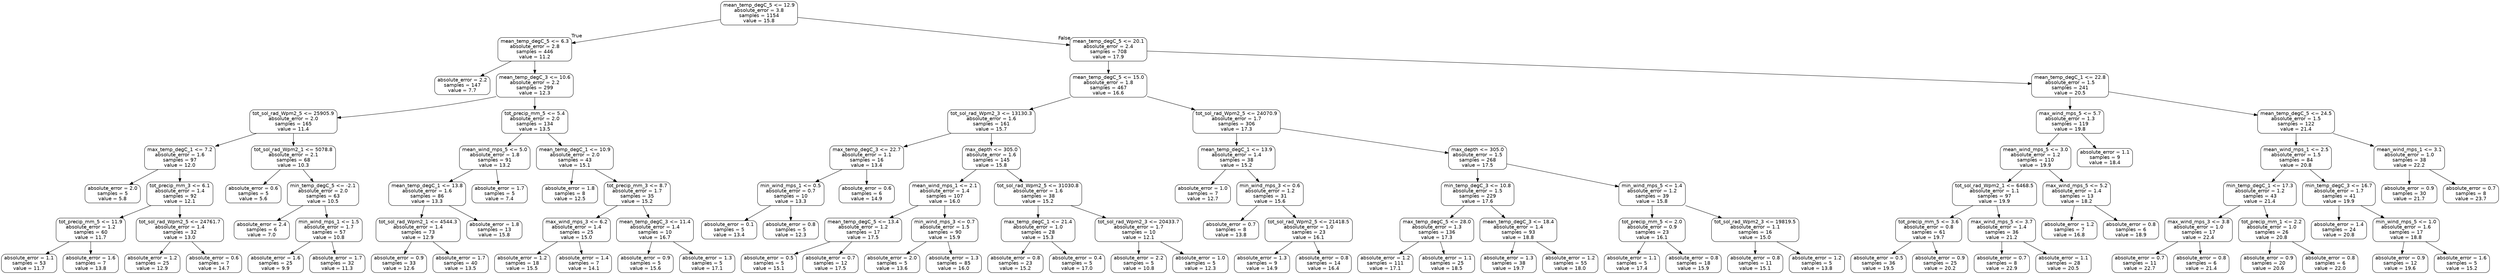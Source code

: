 digraph Tree {
node [shape=box, style="rounded", color="black", fontname="helvetica"] ;
edge [fontname="helvetica"] ;
0 [label="mean_temp_degC_5 <= 12.9\nabsolute_error = 3.8\nsamples = 1154\nvalue = 15.8"] ;
1 [label="mean_temp_degC_5 <= 6.3\nabsolute_error = 2.8\nsamples = 446\nvalue = 11.2"] ;
0 -> 1 [labeldistance=2.5, labelangle=45, headlabel="True"] ;
2 [label="absolute_error = 2.2\nsamples = 147\nvalue = 7.7"] ;
1 -> 2 ;
3 [label="mean_temp_degC_3 <= 10.6\nabsolute_error = 2.2\nsamples = 299\nvalue = 12.3"] ;
1 -> 3 ;
4 [label="tot_sol_rad_Wpm2_5 <= 25905.9\nabsolute_error = 2.0\nsamples = 165\nvalue = 11.4"] ;
3 -> 4 ;
5 [label="max_temp_degC_1 <= 7.2\nabsolute_error = 1.6\nsamples = 97\nvalue = 12.0"] ;
4 -> 5 ;
6 [label="absolute_error = 2.0\nsamples = 5\nvalue = 5.8"] ;
5 -> 6 ;
7 [label="tot_precip_mm_3 <= 6.1\nabsolute_error = 1.4\nsamples = 92\nvalue = 12.1"] ;
5 -> 7 ;
8 [label="tot_precip_mm_5 <= 11.9\nabsolute_error = 1.2\nsamples = 60\nvalue = 11.7"] ;
7 -> 8 ;
9 [label="absolute_error = 1.1\nsamples = 53\nvalue = 11.7"] ;
8 -> 9 ;
10 [label="absolute_error = 1.6\nsamples = 7\nvalue = 13.8"] ;
8 -> 10 ;
11 [label="tot_sol_rad_Wpm2_5 <= 24761.7\nabsolute_error = 1.4\nsamples = 32\nvalue = 13.0"] ;
7 -> 11 ;
12 [label="absolute_error = 1.2\nsamples = 25\nvalue = 12.9"] ;
11 -> 12 ;
13 [label="absolute_error = 0.6\nsamples = 7\nvalue = 14.7"] ;
11 -> 13 ;
14 [label="tot_sol_rad_Wpm2_1 <= 5078.8\nabsolute_error = 2.1\nsamples = 68\nvalue = 10.3"] ;
4 -> 14 ;
15 [label="absolute_error = 0.6\nsamples = 5\nvalue = 5.6"] ;
14 -> 15 ;
16 [label="min_temp_degC_5 <= -2.1\nabsolute_error = 2.0\nsamples = 63\nvalue = 10.5"] ;
14 -> 16 ;
17 [label="absolute_error = 2.4\nsamples = 6\nvalue = 7.0"] ;
16 -> 17 ;
18 [label="min_wind_mps_1 <= 1.5\nabsolute_error = 1.7\nsamples = 57\nvalue = 10.8"] ;
16 -> 18 ;
19 [label="absolute_error = 1.6\nsamples = 25\nvalue = 9.9"] ;
18 -> 19 ;
20 [label="absolute_error = 1.7\nsamples = 32\nvalue = 11.3"] ;
18 -> 20 ;
21 [label="tot_precip_mm_5 <= 5.4\nabsolute_error = 2.0\nsamples = 134\nvalue = 13.5"] ;
3 -> 21 ;
22 [label="mean_wind_mps_5 <= 5.0\nabsolute_error = 1.8\nsamples = 91\nvalue = 13.2"] ;
21 -> 22 ;
23 [label="mean_temp_degC_1 <= 13.8\nabsolute_error = 1.6\nsamples = 86\nvalue = 13.3"] ;
22 -> 23 ;
24 [label="tot_sol_rad_Wpm2_1 <= 4544.3\nabsolute_error = 1.4\nsamples = 73\nvalue = 12.9"] ;
23 -> 24 ;
25 [label="absolute_error = 0.9\nsamples = 33\nvalue = 12.6"] ;
24 -> 25 ;
26 [label="absolute_error = 1.7\nsamples = 40\nvalue = 13.5"] ;
24 -> 26 ;
27 [label="absolute_error = 1.8\nsamples = 13\nvalue = 15.8"] ;
23 -> 27 ;
28 [label="absolute_error = 1.7\nsamples = 5\nvalue = 7.4"] ;
22 -> 28 ;
29 [label="mean_temp_degC_1 <= 10.9\nabsolute_error = 2.0\nsamples = 43\nvalue = 15.1"] ;
21 -> 29 ;
30 [label="absolute_error = 1.8\nsamples = 8\nvalue = 12.5"] ;
29 -> 30 ;
31 [label="tot_precip_mm_3 <= 8.7\nabsolute_error = 1.7\nsamples = 35\nvalue = 15.2"] ;
29 -> 31 ;
32 [label="max_wind_mps_3 <= 6.2\nabsolute_error = 1.4\nsamples = 25\nvalue = 15.0"] ;
31 -> 32 ;
33 [label="absolute_error = 1.2\nsamples = 18\nvalue = 15.5"] ;
32 -> 33 ;
34 [label="absolute_error = 1.4\nsamples = 7\nvalue = 14.1"] ;
32 -> 34 ;
35 [label="mean_temp_degC_3 <= 11.4\nabsolute_error = 1.4\nsamples = 10\nvalue = 16.7"] ;
31 -> 35 ;
36 [label="absolute_error = 0.9\nsamples = 5\nvalue = 15.6"] ;
35 -> 36 ;
37 [label="absolute_error = 1.3\nsamples = 5\nvalue = 17.1"] ;
35 -> 37 ;
38 [label="mean_temp_degC_5 <= 20.1\nabsolute_error = 2.4\nsamples = 708\nvalue = 17.9"] ;
0 -> 38 [labeldistance=2.5, labelangle=-45, headlabel="False"] ;
39 [label="mean_temp_degC_5 <= 15.0\nabsolute_error = 1.8\nsamples = 467\nvalue = 16.6"] ;
38 -> 39 ;
40 [label="tot_sol_rad_Wpm2_3 <= 13130.3\nabsolute_error = 1.6\nsamples = 161\nvalue = 15.7"] ;
39 -> 40 ;
41 [label="max_temp_degC_3 <= 22.7\nabsolute_error = 1.1\nsamples = 16\nvalue = 13.4"] ;
40 -> 41 ;
42 [label="min_wind_mps_1 <= 0.5\nabsolute_error = 0.7\nsamples = 10\nvalue = 13.3"] ;
41 -> 42 ;
43 [label="absolute_error = 0.1\nsamples = 5\nvalue = 13.4"] ;
42 -> 43 ;
44 [label="absolute_error = 0.8\nsamples = 5\nvalue = 12.3"] ;
42 -> 44 ;
45 [label="absolute_error = 0.6\nsamples = 6\nvalue = 14.9"] ;
41 -> 45 ;
46 [label="max_depth <= 305.0\nabsolute_error = 1.6\nsamples = 145\nvalue = 15.8"] ;
40 -> 46 ;
47 [label="mean_wind_mps_1 <= 2.1\nabsolute_error = 1.4\nsamples = 107\nvalue = 16.0"] ;
46 -> 47 ;
48 [label="mean_temp_degC_5 <= 13.4\nabsolute_error = 1.2\nsamples = 17\nvalue = 17.5"] ;
47 -> 48 ;
49 [label="absolute_error = 0.5\nsamples = 5\nvalue = 15.1"] ;
48 -> 49 ;
50 [label="absolute_error = 0.7\nsamples = 12\nvalue = 17.5"] ;
48 -> 50 ;
51 [label="min_wind_mps_3 <= 0.7\nabsolute_error = 1.5\nsamples = 90\nvalue = 15.9"] ;
47 -> 51 ;
52 [label="absolute_error = 2.0\nsamples = 5\nvalue = 13.6"] ;
51 -> 52 ;
53 [label="absolute_error = 1.3\nsamples = 85\nvalue = 16.0"] ;
51 -> 53 ;
54 [label="tot_sol_rad_Wpm2_5 <= 31030.8\nabsolute_error = 1.6\nsamples = 38\nvalue = 15.2"] ;
46 -> 54 ;
55 [label="max_temp_degC_1 <= 21.4\nabsolute_error = 1.0\nsamples = 28\nvalue = 15.3"] ;
54 -> 55 ;
56 [label="absolute_error = 0.8\nsamples = 23\nvalue = 15.2"] ;
55 -> 56 ;
57 [label="absolute_error = 0.4\nsamples = 5\nvalue = 17.0"] ;
55 -> 57 ;
58 [label="tot_sol_rad_Wpm2_3 <= 20433.7\nabsolute_error = 1.7\nsamples = 10\nvalue = 12.1"] ;
54 -> 58 ;
59 [label="absolute_error = 2.2\nsamples = 5\nvalue = 10.8"] ;
58 -> 59 ;
60 [label="absolute_error = 1.0\nsamples = 5\nvalue = 12.3"] ;
58 -> 60 ;
61 [label="tot_sol_rad_Wpm2_5 <= 24070.9\nabsolute_error = 1.7\nsamples = 306\nvalue = 17.3"] ;
39 -> 61 ;
62 [label="mean_temp_degC_1 <= 13.9\nabsolute_error = 1.4\nsamples = 38\nvalue = 15.2"] ;
61 -> 62 ;
63 [label="absolute_error = 1.0\nsamples = 7\nvalue = 12.7"] ;
62 -> 63 ;
64 [label="min_wind_mps_3 <= 0.6\nabsolute_error = 1.2\nsamples = 31\nvalue = 15.6"] ;
62 -> 64 ;
65 [label="absolute_error = 0.7\nsamples = 8\nvalue = 13.8"] ;
64 -> 65 ;
66 [label="tot_sol_rad_Wpm2_5 <= 21418.5\nabsolute_error = 1.0\nsamples = 23\nvalue = 16.1"] ;
64 -> 66 ;
67 [label="absolute_error = 1.3\nsamples = 9\nvalue = 14.9"] ;
66 -> 67 ;
68 [label="absolute_error = 0.8\nsamples = 14\nvalue = 16.4"] ;
66 -> 68 ;
69 [label="max_depth <= 305.0\nabsolute_error = 1.5\nsamples = 268\nvalue = 17.5"] ;
61 -> 69 ;
70 [label="min_temp_degC_3 <= 10.8\nabsolute_error = 1.5\nsamples = 229\nvalue = 17.6"] ;
69 -> 70 ;
71 [label="max_temp_degC_5 <= 28.0\nabsolute_error = 1.3\nsamples = 136\nvalue = 17.3"] ;
70 -> 71 ;
72 [label="absolute_error = 1.2\nsamples = 111\nvalue = 17.1"] ;
71 -> 72 ;
73 [label="absolute_error = 1.1\nsamples = 25\nvalue = 18.5"] ;
71 -> 73 ;
74 [label="mean_temp_degC_3 <= 18.4\nabsolute_error = 1.4\nsamples = 93\nvalue = 18.8"] ;
70 -> 74 ;
75 [label="absolute_error = 1.3\nsamples = 38\nvalue = 19.7"] ;
74 -> 75 ;
76 [label="absolute_error = 1.2\nsamples = 55\nvalue = 18.0"] ;
74 -> 76 ;
77 [label="min_wind_mps_5 <= 1.4\nabsolute_error = 1.2\nsamples = 39\nvalue = 15.8"] ;
69 -> 77 ;
78 [label="tot_precip_mm_5 <= 2.0\nabsolute_error = 0.9\nsamples = 23\nvalue = 16.1"] ;
77 -> 78 ;
79 [label="absolute_error = 1.1\nsamples = 5\nvalue = 17.4"] ;
78 -> 79 ;
80 [label="absolute_error = 0.8\nsamples = 18\nvalue = 15.9"] ;
78 -> 80 ;
81 [label="tot_sol_rad_Wpm2_3 <= 19819.5\nabsolute_error = 1.1\nsamples = 16\nvalue = 15.0"] ;
77 -> 81 ;
82 [label="absolute_error = 0.8\nsamples = 11\nvalue = 15.1"] ;
81 -> 82 ;
83 [label="absolute_error = 1.2\nsamples = 5\nvalue = 13.8"] ;
81 -> 83 ;
84 [label="mean_temp_degC_1 <= 22.8\nabsolute_error = 1.5\nsamples = 241\nvalue = 20.5"] ;
38 -> 84 ;
85 [label="max_wind_mps_5 <= 5.7\nabsolute_error = 1.3\nsamples = 119\nvalue = 19.8"] ;
84 -> 85 ;
86 [label="mean_wind_mps_5 <= 3.0\nabsolute_error = 1.2\nsamples = 110\nvalue = 19.9"] ;
85 -> 86 ;
87 [label="tot_sol_rad_Wpm2_1 <= 6468.5\nabsolute_error = 1.1\nsamples = 97\nvalue = 19.9"] ;
86 -> 87 ;
88 [label="tot_precip_mm_5 <= 3.6\nabsolute_error = 0.8\nsamples = 61\nvalue = 19.7"] ;
87 -> 88 ;
89 [label="absolute_error = 0.5\nsamples = 36\nvalue = 19.5"] ;
88 -> 89 ;
90 [label="absolute_error = 0.9\nsamples = 25\nvalue = 20.2"] ;
88 -> 90 ;
91 [label="max_wind_mps_5 <= 3.7\nabsolute_error = 1.4\nsamples = 36\nvalue = 21.2"] ;
87 -> 91 ;
92 [label="absolute_error = 0.7\nsamples = 8\nvalue = 22.9"] ;
91 -> 92 ;
93 [label="absolute_error = 1.1\nsamples = 28\nvalue = 20.5"] ;
91 -> 93 ;
94 [label="max_wind_mps_5 <= 5.2\nabsolute_error = 1.4\nsamples = 13\nvalue = 18.2"] ;
86 -> 94 ;
95 [label="absolute_error = 1.2\nsamples = 7\nvalue = 16.8"] ;
94 -> 95 ;
96 [label="absolute_error = 0.8\nsamples = 6\nvalue = 18.9"] ;
94 -> 96 ;
97 [label="absolute_error = 1.1\nsamples = 9\nvalue = 18.4"] ;
85 -> 97 ;
98 [label="mean_temp_degC_5 <= 24.5\nabsolute_error = 1.5\nsamples = 122\nvalue = 21.4"] ;
84 -> 98 ;
99 [label="mean_wind_mps_1 <= 2.5\nabsolute_error = 1.5\nsamples = 84\nvalue = 20.8"] ;
98 -> 99 ;
100 [label="min_temp_degC_1 <= 17.3\nabsolute_error = 1.2\nsamples = 43\nvalue = 21.4"] ;
99 -> 100 ;
101 [label="max_wind_mps_3 <= 3.8\nabsolute_error = 1.0\nsamples = 17\nvalue = 22.4"] ;
100 -> 101 ;
102 [label="absolute_error = 0.7\nsamples = 11\nvalue = 22.7"] ;
101 -> 102 ;
103 [label="absolute_error = 0.8\nsamples = 6\nvalue = 21.4"] ;
101 -> 103 ;
104 [label="tot_precip_mm_1 <= 2.2\nabsolute_error = 1.0\nsamples = 26\nvalue = 20.8"] ;
100 -> 104 ;
105 [label="absolute_error = 0.9\nsamples = 20\nvalue = 20.6"] ;
104 -> 105 ;
106 [label="absolute_error = 0.8\nsamples = 6\nvalue = 22.0"] ;
104 -> 106 ;
107 [label="min_temp_degC_3 <= 16.7\nabsolute_error = 1.7\nsamples = 41\nvalue = 19.9"] ;
99 -> 107 ;
108 [label="absolute_error = 1.4\nsamples = 24\nvalue = 20.8"] ;
107 -> 108 ;
109 [label="min_wind_mps_5 <= 1.0\nabsolute_error = 1.6\nsamples = 17\nvalue = 18.8"] ;
107 -> 109 ;
110 [label="absolute_error = 0.9\nsamples = 12\nvalue = 19.6"] ;
109 -> 110 ;
111 [label="absolute_error = 1.6\nsamples = 5\nvalue = 15.2"] ;
109 -> 111 ;
112 [label="mean_wind_mps_1 <= 3.1\nabsolute_error = 1.0\nsamples = 38\nvalue = 22.2"] ;
98 -> 112 ;
113 [label="absolute_error = 0.9\nsamples = 30\nvalue = 21.7"] ;
112 -> 113 ;
114 [label="absolute_error = 0.7\nsamples = 8\nvalue = 23.7"] ;
112 -> 114 ;
}